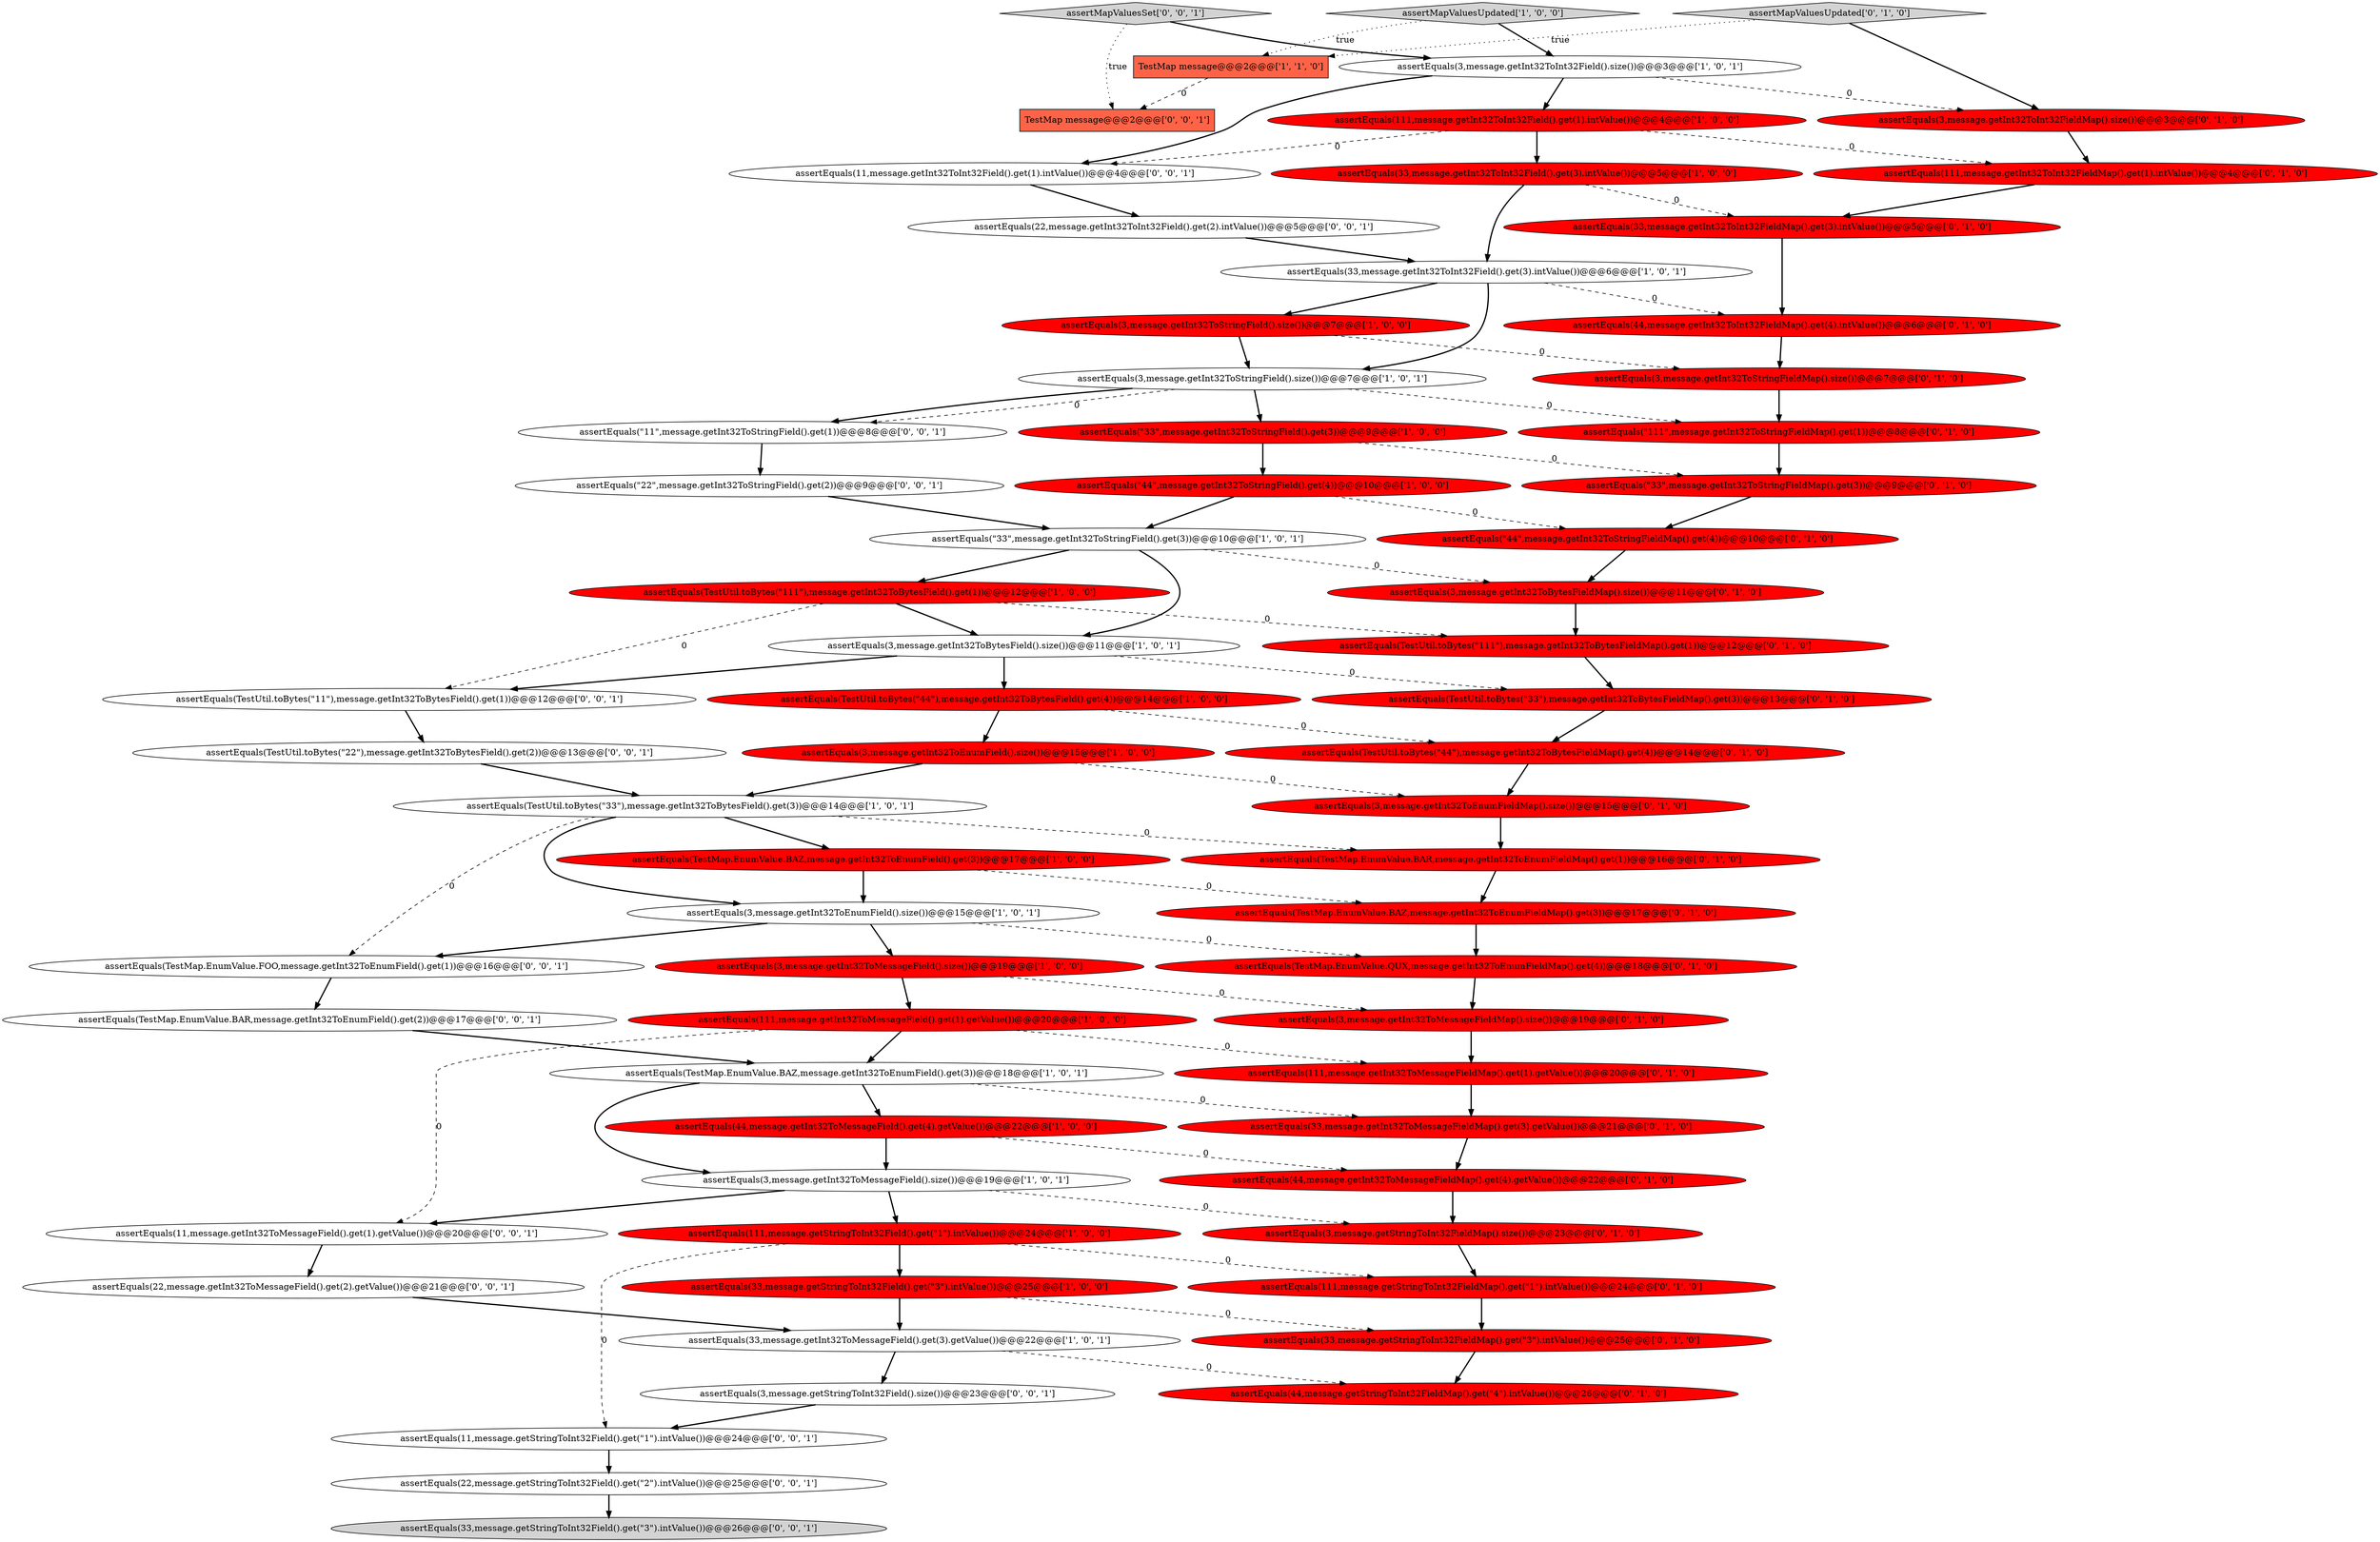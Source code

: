 digraph {
36 [style = filled, label = "assertEquals(33,message.getInt32ToMessageFieldMap().get(3).getValue())@@@21@@@['0', '1', '0']", fillcolor = red, shape = ellipse image = "AAA1AAABBB2BBB"];
30 [style = filled, label = "assertEquals(3,message.getInt32ToStringFieldMap().size())@@@7@@@['0', '1', '0']", fillcolor = red, shape = ellipse image = "AAA1AAABBB2BBB"];
31 [style = filled, label = "assertEquals(TestMap.EnumValue.QUX,message.getInt32ToEnumFieldMap().get(4))@@@18@@@['0', '1', '0']", fillcolor = red, shape = ellipse image = "AAA1AAABBB2BBB"];
53 [style = filled, label = "assertMapValuesSet['0', '0', '1']", fillcolor = lightgray, shape = diamond image = "AAA0AAABBB3BBB"];
57 [style = filled, label = "assertEquals(TestMap.EnumValue.FOO,message.getInt32ToEnumField().get(1))@@@16@@@['0', '0', '1']", fillcolor = white, shape = ellipse image = "AAA0AAABBB3BBB"];
35 [style = filled, label = "assertEquals(44,message.getInt32ToMessageFieldMap().get(4).getValue())@@@22@@@['0', '1', '0']", fillcolor = red, shape = ellipse image = "AAA1AAABBB2BBB"];
19 [style = filled, label = "assertEquals(TestUtil.toBytes(\"111\"),message.getInt32ToBytesField().get(1))@@@12@@@['1', '0', '0']", fillcolor = red, shape = ellipse image = "AAA1AAABBB1BBB"];
61 [style = filled, label = "assertEquals(33,message.getStringToInt32Field().get(\"3\").intValue())@@@26@@@['0', '0', '1']", fillcolor = lightgray, shape = ellipse image = "AAA0AAABBB3BBB"];
65 [style = filled, label = "assertEquals(3,message.getStringToInt32Field().size())@@@23@@@['0', '0', '1']", fillcolor = white, shape = ellipse image = "AAA0AAABBB3BBB"];
10 [style = filled, label = "assertEquals(33,message.getStringToInt32Field().get(\"3\").intValue())@@@25@@@['1', '0', '0']", fillcolor = red, shape = ellipse image = "AAA1AAABBB1BBB"];
27 [style = filled, label = "assertEquals(TestMap.EnumValue.BAZ,message.getInt32ToEnumFieldMap().get(3))@@@17@@@['0', '1', '0']", fillcolor = red, shape = ellipse image = "AAA1AAABBB2BBB"];
52 [style = filled, label = "assertEquals(TestMap.EnumValue.BAR,message.getInt32ToEnumField().get(2))@@@17@@@['0', '0', '1']", fillcolor = white, shape = ellipse image = "AAA0AAABBB3BBB"];
49 [style = filled, label = "assertEquals(44,message.getStringToInt32FieldMap().get(\"4\").intValue())@@@26@@@['0', '1', '0']", fillcolor = red, shape = ellipse image = "AAA1AAABBB2BBB"];
3 [style = filled, label = "assertEquals(111,message.getInt32ToMessageField().get(1).getValue())@@@20@@@['1', '0', '0']", fillcolor = red, shape = ellipse image = "AAA1AAABBB1BBB"];
32 [style = filled, label = "assertEquals(TestUtil.toBytes(\"44\"),message.getInt32ToBytesFieldMap().get(4))@@@14@@@['0', '1', '0']", fillcolor = red, shape = ellipse image = "AAA1AAABBB2BBB"];
45 [style = filled, label = "assertEquals(\"111\",message.getInt32ToStringFieldMap().get(1))@@@8@@@['0', '1', '0']", fillcolor = red, shape = ellipse image = "AAA1AAABBB2BBB"];
51 [style = filled, label = "assertEquals(TestUtil.toBytes(\"22\"),message.getInt32ToBytesField().get(2))@@@13@@@['0', '0', '1']", fillcolor = white, shape = ellipse image = "AAA0AAABBB3BBB"];
55 [style = filled, label = "assertEquals(22,message.getStringToInt32Field().get(\"2\").intValue())@@@25@@@['0', '0', '1']", fillcolor = white, shape = ellipse image = "AAA0AAABBB3BBB"];
60 [style = filled, label = "assertEquals(\"22\",message.getInt32ToStringField().get(2))@@@9@@@['0', '0', '1']", fillcolor = white, shape = ellipse image = "AAA0AAABBB3BBB"];
47 [style = filled, label = "assertEquals(3,message.getInt32ToBytesFieldMap().size())@@@11@@@['0', '1', '0']", fillcolor = red, shape = ellipse image = "AAA1AAABBB2BBB"];
11 [style = filled, label = "assertMapValuesUpdated['1', '0', '0']", fillcolor = lightgray, shape = diamond image = "AAA0AAABBB1BBB"];
37 [style = filled, label = "assertEquals(33,message.getInt32ToInt32FieldMap().get(3).intValue())@@@5@@@['0', '1', '0']", fillcolor = red, shape = ellipse image = "AAA1AAABBB2BBB"];
54 [style = filled, label = "assertEquals(TestUtil.toBytes(\"11\"),message.getInt32ToBytesField().get(1))@@@12@@@['0', '0', '1']", fillcolor = white, shape = ellipse image = "AAA0AAABBB3BBB"];
58 [style = filled, label = "assertEquals(11,message.getInt32ToMessageField().get(1).getValue())@@@20@@@['0', '0', '1']", fillcolor = white, shape = ellipse image = "AAA0AAABBB3BBB"];
5 [style = filled, label = "assertEquals(111,message.getStringToInt32Field().get(\"1\").intValue())@@@24@@@['1', '0', '0']", fillcolor = red, shape = ellipse image = "AAA1AAABBB1BBB"];
50 [style = filled, label = "assertEquals(44,message.getInt32ToInt32FieldMap().get(4).intValue())@@@6@@@['0', '1', '0']", fillcolor = red, shape = ellipse image = "AAA1AAABBB2BBB"];
22 [style = filled, label = "assertEquals(44,message.getInt32ToMessageField().get(4).getValue())@@@22@@@['1', '0', '0']", fillcolor = red, shape = ellipse image = "AAA1AAABBB1BBB"];
23 [style = filled, label = "assertEquals(TestMap.EnumValue.BAZ,message.getInt32ToEnumField().get(3))@@@17@@@['1', '0', '0']", fillcolor = red, shape = ellipse image = "AAA1AAABBB1BBB"];
38 [style = filled, label = "assertEquals(111,message.getInt32ToMessageFieldMap().get(1).getValue())@@@20@@@['0', '1', '0']", fillcolor = red, shape = ellipse image = "AAA1AAABBB2BBB"];
15 [style = filled, label = "assertEquals(3,message.getInt32ToEnumField().size())@@@15@@@['1', '0', '0']", fillcolor = red, shape = ellipse image = "AAA1AAABBB1BBB"];
8 [style = filled, label = "assertEquals(3,message.getInt32ToBytesField().size())@@@11@@@['1', '0', '1']", fillcolor = white, shape = ellipse image = "AAA0AAABBB1BBB"];
18 [style = filled, label = "assertEquals(\"44\",message.getInt32ToStringField().get(4))@@@10@@@['1', '0', '0']", fillcolor = red, shape = ellipse image = "AAA1AAABBB1BBB"];
63 [style = filled, label = "assertEquals(22,message.getInt32ToMessageField().get(2).getValue())@@@21@@@['0', '0', '1']", fillcolor = white, shape = ellipse image = "AAA0AAABBB3BBB"];
4 [style = filled, label = "assertEquals(33,message.getInt32ToMessageField().get(3).getValue())@@@22@@@['1', '0', '1']", fillcolor = white, shape = ellipse image = "AAA0AAABBB1BBB"];
1 [style = filled, label = "assertEquals(3,message.getInt32ToInt32Field().size())@@@3@@@['1', '0', '1']", fillcolor = white, shape = ellipse image = "AAA0AAABBB1BBB"];
0 [style = filled, label = "assertEquals(TestUtil.toBytes(\"44\"),message.getInt32ToBytesField().get(4))@@@14@@@['1', '0', '0']", fillcolor = red, shape = ellipse image = "AAA1AAABBB1BBB"];
6 [style = filled, label = "TestMap message@@@2@@@['1', '1', '0']", fillcolor = tomato, shape = box image = "AAA0AAABBB1BBB"];
24 [style = filled, label = "assertEquals(111,message.getInt32ToInt32Field().get(1).intValue())@@@4@@@['1', '0', '0']", fillcolor = red, shape = ellipse image = "AAA1AAABBB1BBB"];
48 [style = filled, label = "assertEquals(111,message.getInt32ToInt32FieldMap().get(1).intValue())@@@4@@@['0', '1', '0']", fillcolor = red, shape = ellipse image = "AAA1AAABBB2BBB"];
2 [style = filled, label = "assertEquals(TestUtil.toBytes(\"33\"),message.getInt32ToBytesField().get(3))@@@14@@@['1', '0', '1']", fillcolor = white, shape = ellipse image = "AAA0AAABBB1BBB"];
34 [style = filled, label = "assertMapValuesUpdated['0', '1', '0']", fillcolor = lightgray, shape = diamond image = "AAA0AAABBB2BBB"];
40 [style = filled, label = "assertEquals(3,message.getInt32ToInt32FieldMap().size())@@@3@@@['0', '1', '0']", fillcolor = red, shape = ellipse image = "AAA1AAABBB2BBB"];
64 [style = filled, label = "TestMap message@@@2@@@['0', '0', '1']", fillcolor = tomato, shape = box image = "AAA0AAABBB3BBB"];
33 [style = filled, label = "assertEquals(3,message.getStringToInt32FieldMap().size())@@@23@@@['0', '1', '0']", fillcolor = red, shape = ellipse image = "AAA1AAABBB2BBB"];
7 [style = filled, label = "assertEquals(33,message.getInt32ToInt32Field().get(3).intValue())@@@6@@@['1', '0', '1']", fillcolor = white, shape = ellipse image = "AAA0AAABBB1BBB"];
29 [style = filled, label = "assertEquals(\"33\",message.getInt32ToStringFieldMap().get(3))@@@9@@@['0', '1', '0']", fillcolor = red, shape = ellipse image = "AAA1AAABBB2BBB"];
39 [style = filled, label = "assertEquals(\"44\",message.getInt32ToStringFieldMap().get(4))@@@10@@@['0', '1', '0']", fillcolor = red, shape = ellipse image = "AAA1AAABBB2BBB"];
42 [style = filled, label = "assertEquals(3,message.getInt32ToEnumFieldMap().size())@@@15@@@['0', '1', '0']", fillcolor = red, shape = ellipse image = "AAA1AAABBB2BBB"];
66 [style = filled, label = "assertEquals(11,message.getInt32ToInt32Field().get(1).intValue())@@@4@@@['0', '0', '1']", fillcolor = white, shape = ellipse image = "AAA0AAABBB3BBB"];
13 [style = filled, label = "assertEquals(\"33\",message.getInt32ToStringField().get(3))@@@10@@@['1', '0', '1']", fillcolor = white, shape = ellipse image = "AAA0AAABBB1BBB"];
43 [style = filled, label = "assertEquals(111,message.getStringToInt32FieldMap().get(\"1\").intValue())@@@24@@@['0', '1', '0']", fillcolor = red, shape = ellipse image = "AAA1AAABBB2BBB"];
14 [style = filled, label = "assertEquals(\"33\",message.getInt32ToStringField().get(3))@@@9@@@['1', '0', '0']", fillcolor = red, shape = ellipse image = "AAA1AAABBB1BBB"];
26 [style = filled, label = "assertEquals(33,message.getStringToInt32FieldMap().get(\"3\").intValue())@@@25@@@['0', '1', '0']", fillcolor = red, shape = ellipse image = "AAA1AAABBB2BBB"];
62 [style = filled, label = "assertEquals(22,message.getInt32ToInt32Field().get(2).intValue())@@@5@@@['0', '0', '1']", fillcolor = white, shape = ellipse image = "AAA0AAABBB3BBB"];
46 [style = filled, label = "assertEquals(3,message.getInt32ToMessageFieldMap().size())@@@19@@@['0', '1', '0']", fillcolor = red, shape = ellipse image = "AAA1AAABBB2BBB"];
20 [style = filled, label = "assertEquals(3,message.getInt32ToMessageField().size())@@@19@@@['1', '0', '1']", fillcolor = white, shape = ellipse image = "AAA0AAABBB1BBB"];
9 [style = filled, label = "assertEquals(3,message.getInt32ToEnumField().size())@@@15@@@['1', '0', '1']", fillcolor = white, shape = ellipse image = "AAA0AAABBB1BBB"];
41 [style = filled, label = "assertEquals(TestUtil.toBytes(\"33\"),message.getInt32ToBytesFieldMap().get(3))@@@13@@@['0', '1', '0']", fillcolor = red, shape = ellipse image = "AAA1AAABBB2BBB"];
17 [style = filled, label = "assertEquals(TestMap.EnumValue.BAZ,message.getInt32ToEnumField().get(3))@@@18@@@['1', '0', '1']", fillcolor = white, shape = ellipse image = "AAA0AAABBB1BBB"];
16 [style = filled, label = "assertEquals(3,message.getInt32ToMessageField().size())@@@19@@@['1', '0', '0']", fillcolor = red, shape = ellipse image = "AAA1AAABBB1BBB"];
21 [style = filled, label = "assertEquals(3,message.getInt32ToStringField().size())@@@7@@@['1', '0', '1']", fillcolor = white, shape = ellipse image = "AAA0AAABBB1BBB"];
59 [style = filled, label = "assertEquals(\"11\",message.getInt32ToStringField().get(1))@@@8@@@['0', '0', '1']", fillcolor = white, shape = ellipse image = "AAA0AAABBB3BBB"];
28 [style = filled, label = "assertEquals(TestMap.EnumValue.BAR,message.getInt32ToEnumFieldMap().get(1))@@@16@@@['0', '1', '0']", fillcolor = red, shape = ellipse image = "AAA1AAABBB2BBB"];
56 [style = filled, label = "assertEquals(11,message.getStringToInt32Field().get(\"1\").intValue())@@@24@@@['0', '0', '1']", fillcolor = white, shape = ellipse image = "AAA0AAABBB3BBB"];
25 [style = filled, label = "assertEquals(3,message.getInt32ToStringField().size())@@@7@@@['1', '0', '0']", fillcolor = red, shape = ellipse image = "AAA1AAABBB1BBB"];
12 [style = filled, label = "assertEquals(33,message.getInt32ToInt32Field().get(3).intValue())@@@5@@@['1', '0', '0']", fillcolor = red, shape = ellipse image = "AAA1AAABBB1BBB"];
44 [style = filled, label = "assertEquals(TestUtil.toBytes(\"111\"),message.getInt32ToBytesFieldMap().get(1))@@@12@@@['0', '1', '0']", fillcolor = red, shape = ellipse image = "AAA1AAABBB2BBB"];
20->58 [style = bold, label=""];
23->27 [style = dashed, label="0"];
65->56 [style = bold, label=""];
66->62 [style = bold, label=""];
43->26 [style = bold, label=""];
21->59 [style = dashed, label="0"];
9->16 [style = bold, label=""];
0->15 [style = bold, label=""];
12->7 [style = bold, label=""];
1->40 [style = dashed, label="0"];
8->0 [style = bold, label=""];
2->23 [style = bold, label=""];
18->39 [style = dashed, label="0"];
62->7 [style = bold, label=""];
39->47 [style = bold, label=""];
31->46 [style = bold, label=""];
17->36 [style = dashed, label="0"];
25->21 [style = bold, label=""];
17->20 [style = bold, label=""];
16->3 [style = bold, label=""];
5->10 [style = bold, label=""];
48->37 [style = bold, label=""];
46->38 [style = bold, label=""];
41->32 [style = bold, label=""];
12->37 [style = dashed, label="0"];
59->60 [style = bold, label=""];
19->54 [style = dashed, label="0"];
29->39 [style = bold, label=""];
50->30 [style = bold, label=""];
3->38 [style = dashed, label="0"];
24->48 [style = dashed, label="0"];
26->49 [style = bold, label=""];
27->31 [style = bold, label=""];
53->64 [style = dotted, label="true"];
4->49 [style = dashed, label="0"];
21->59 [style = bold, label=""];
2->9 [style = bold, label=""];
4->65 [style = bold, label=""];
60->13 [style = bold, label=""];
45->29 [style = bold, label=""];
21->45 [style = dashed, label="0"];
58->63 [style = bold, label=""];
5->56 [style = dashed, label="0"];
9->31 [style = dashed, label="0"];
22->20 [style = bold, label=""];
5->43 [style = dashed, label="0"];
25->30 [style = dashed, label="0"];
2->28 [style = dashed, label="0"];
44->41 [style = bold, label=""];
47->44 [style = bold, label=""];
14->18 [style = bold, label=""];
20->33 [style = dashed, label="0"];
36->35 [style = bold, label=""];
32->42 [style = bold, label=""];
14->29 [style = dashed, label="0"];
24->12 [style = bold, label=""];
6->64 [style = dashed, label="0"];
34->40 [style = bold, label=""];
8->41 [style = dashed, label="0"];
55->61 [style = bold, label=""];
13->19 [style = bold, label=""];
51->2 [style = bold, label=""];
11->6 [style = dotted, label="true"];
33->43 [style = bold, label=""];
30->45 [style = bold, label=""];
3->17 [style = bold, label=""];
53->1 [style = bold, label=""];
42->28 [style = bold, label=""];
8->54 [style = bold, label=""];
21->14 [style = bold, label=""];
22->35 [style = dashed, label="0"];
1->66 [style = bold, label=""];
54->51 [style = bold, label=""];
63->4 [style = bold, label=""];
15->2 [style = bold, label=""];
40->48 [style = bold, label=""];
11->1 [style = bold, label=""];
9->57 [style = bold, label=""];
2->57 [style = dashed, label="0"];
3->58 [style = dashed, label="0"];
0->32 [style = dashed, label="0"];
35->33 [style = bold, label=""];
38->36 [style = bold, label=""];
24->66 [style = dashed, label="0"];
17->22 [style = bold, label=""];
52->17 [style = bold, label=""];
19->8 [style = bold, label=""];
16->46 [style = dashed, label="0"];
20->5 [style = bold, label=""];
15->42 [style = dashed, label="0"];
57->52 [style = bold, label=""];
19->44 [style = dashed, label="0"];
10->26 [style = dashed, label="0"];
1->24 [style = bold, label=""];
18->13 [style = bold, label=""];
10->4 [style = bold, label=""];
7->21 [style = bold, label=""];
34->6 [style = dotted, label="true"];
7->25 [style = bold, label=""];
13->47 [style = dashed, label="0"];
28->27 [style = bold, label=""];
7->50 [style = dashed, label="0"];
13->8 [style = bold, label=""];
23->9 [style = bold, label=""];
37->50 [style = bold, label=""];
56->55 [style = bold, label=""];
}
